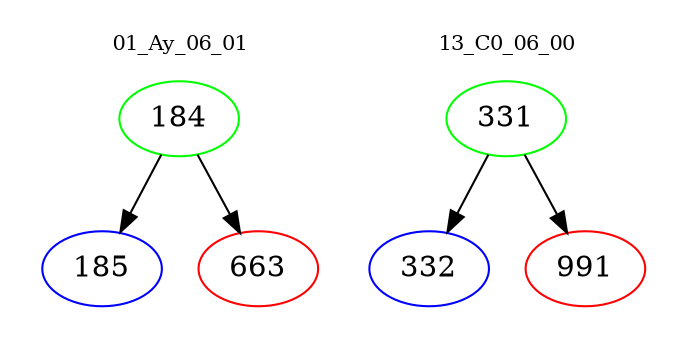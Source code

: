 digraph{
subgraph cluster_0 {
color = white
label = "01_Ay_06_01";
fontsize=10;
T0_184 [label="184", color="green"]
T0_184 -> T0_185 [color="black"]
T0_185 [label="185", color="blue"]
T0_184 -> T0_663 [color="black"]
T0_663 [label="663", color="red"]
}
subgraph cluster_1 {
color = white
label = "13_C0_06_00";
fontsize=10;
T1_331 [label="331", color="green"]
T1_331 -> T1_332 [color="black"]
T1_332 [label="332", color="blue"]
T1_331 -> T1_991 [color="black"]
T1_991 [label="991", color="red"]
}
}
